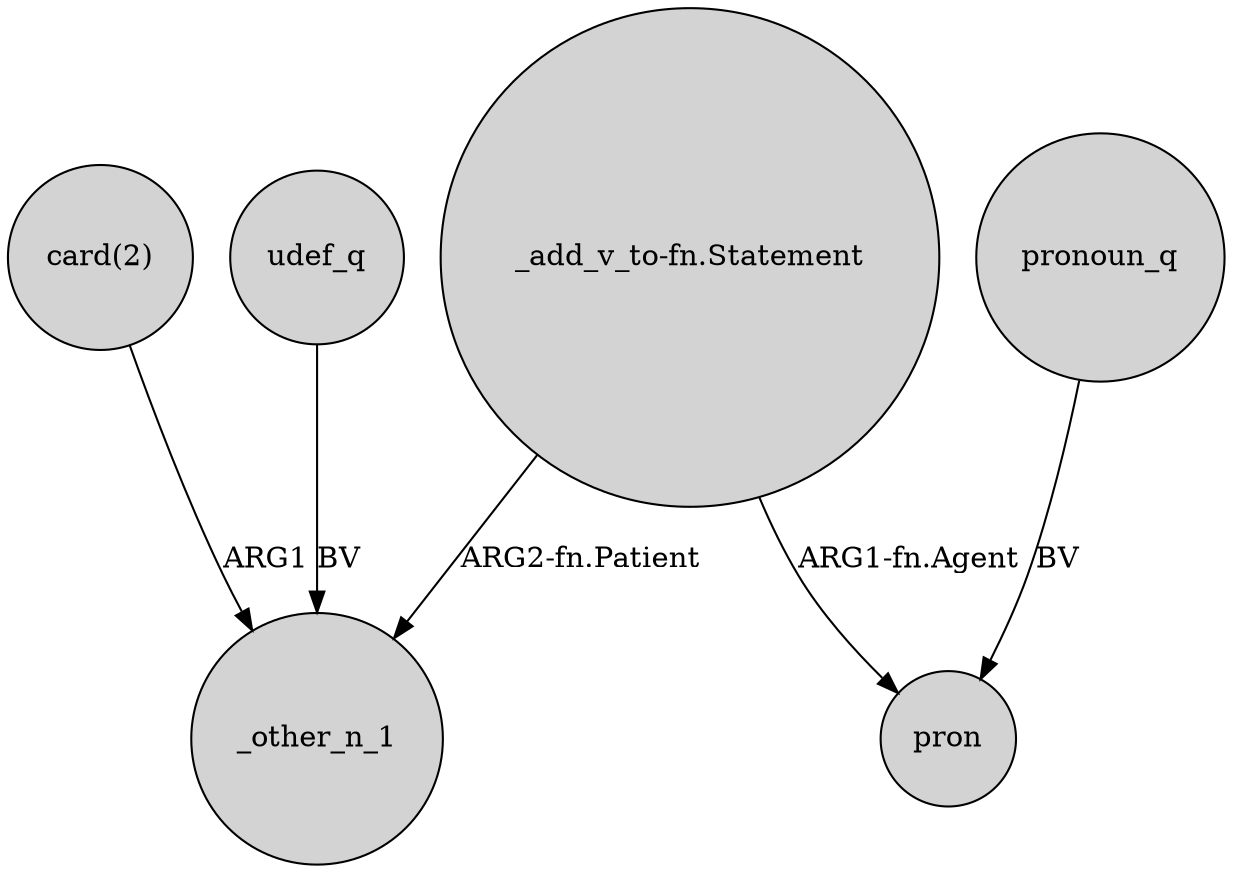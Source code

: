 digraph {
	node [shape=circle style=filled]
	"_add_v_to-fn.Statement" -> _other_n_1 [label="ARG2-fn.Patient"]
	"card(2)" -> _other_n_1 [label=ARG1]
	"_add_v_to-fn.Statement" -> pron [label="ARG1-fn.Agent"]
	udef_q -> _other_n_1 [label=BV]
	pronoun_q -> pron [label=BV]
}
